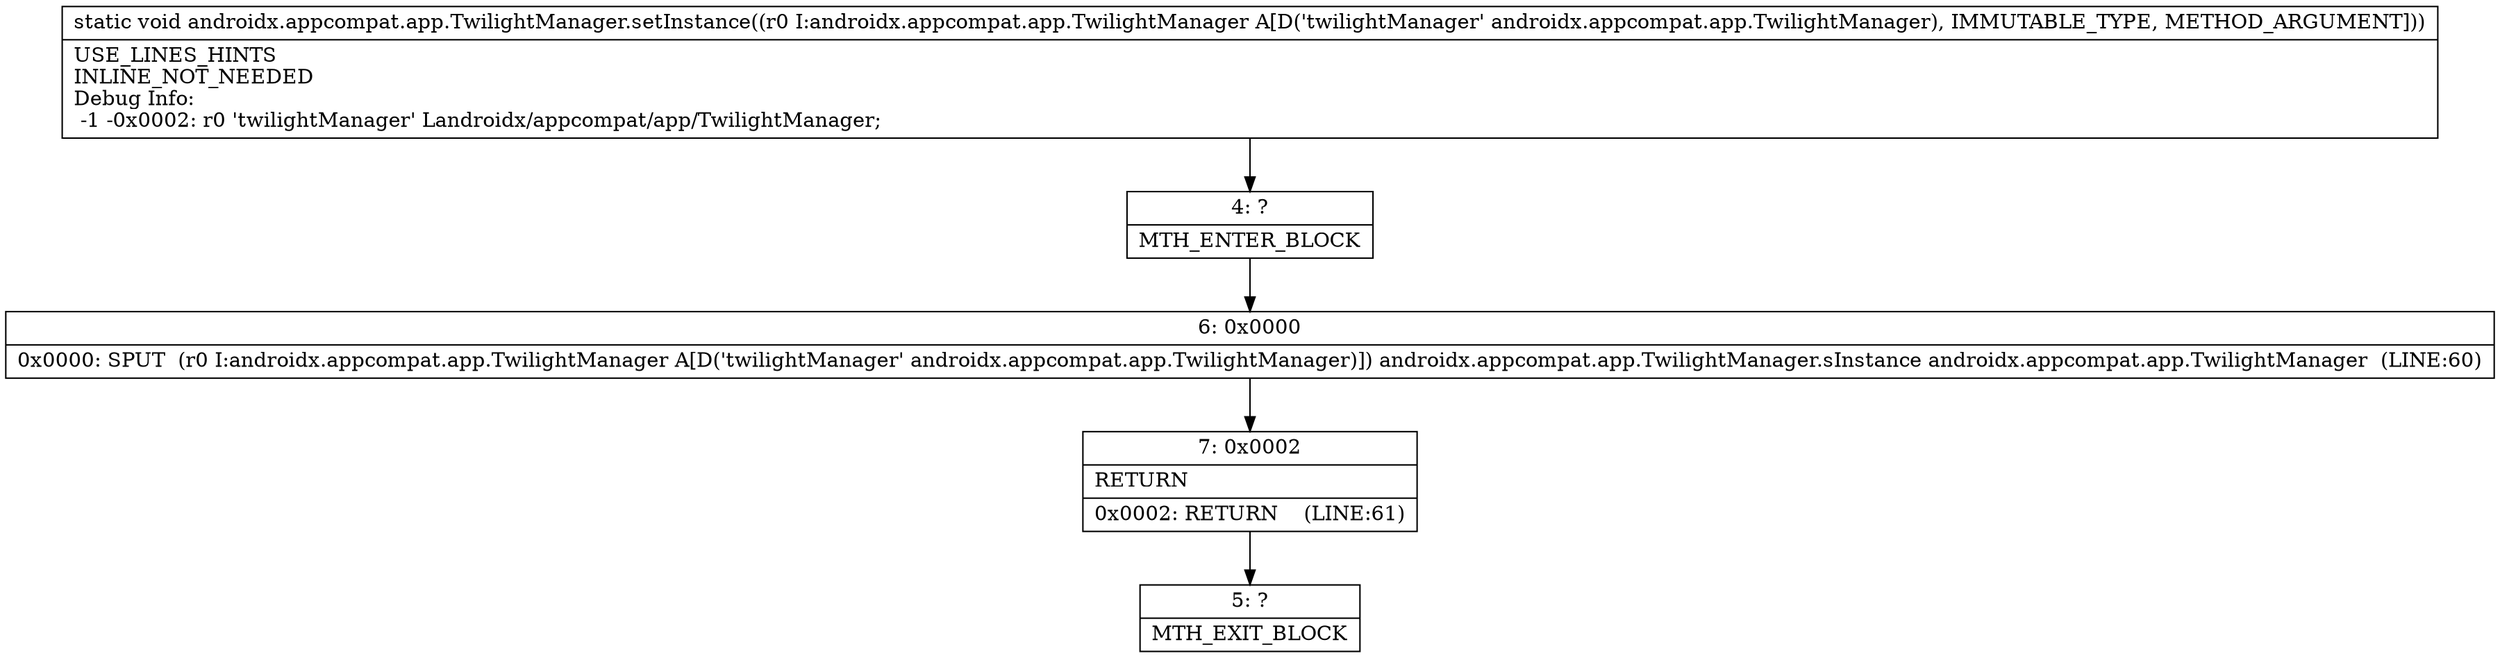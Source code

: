 digraph "CFG forandroidx.appcompat.app.TwilightManager.setInstance(Landroidx\/appcompat\/app\/TwilightManager;)V" {
Node_4 [shape=record,label="{4\:\ ?|MTH_ENTER_BLOCK\l}"];
Node_6 [shape=record,label="{6\:\ 0x0000|0x0000: SPUT  (r0 I:androidx.appcompat.app.TwilightManager A[D('twilightManager' androidx.appcompat.app.TwilightManager)]) androidx.appcompat.app.TwilightManager.sInstance androidx.appcompat.app.TwilightManager  (LINE:60)\l}"];
Node_7 [shape=record,label="{7\:\ 0x0002|RETURN\l|0x0002: RETURN    (LINE:61)\l}"];
Node_5 [shape=record,label="{5\:\ ?|MTH_EXIT_BLOCK\l}"];
MethodNode[shape=record,label="{static void androidx.appcompat.app.TwilightManager.setInstance((r0 I:androidx.appcompat.app.TwilightManager A[D('twilightManager' androidx.appcompat.app.TwilightManager), IMMUTABLE_TYPE, METHOD_ARGUMENT]))  | USE_LINES_HINTS\lINLINE_NOT_NEEDED\lDebug Info:\l  \-1 \-0x0002: r0 'twilightManager' Landroidx\/appcompat\/app\/TwilightManager;\l}"];
MethodNode -> Node_4;Node_4 -> Node_6;
Node_6 -> Node_7;
Node_7 -> Node_5;
}

